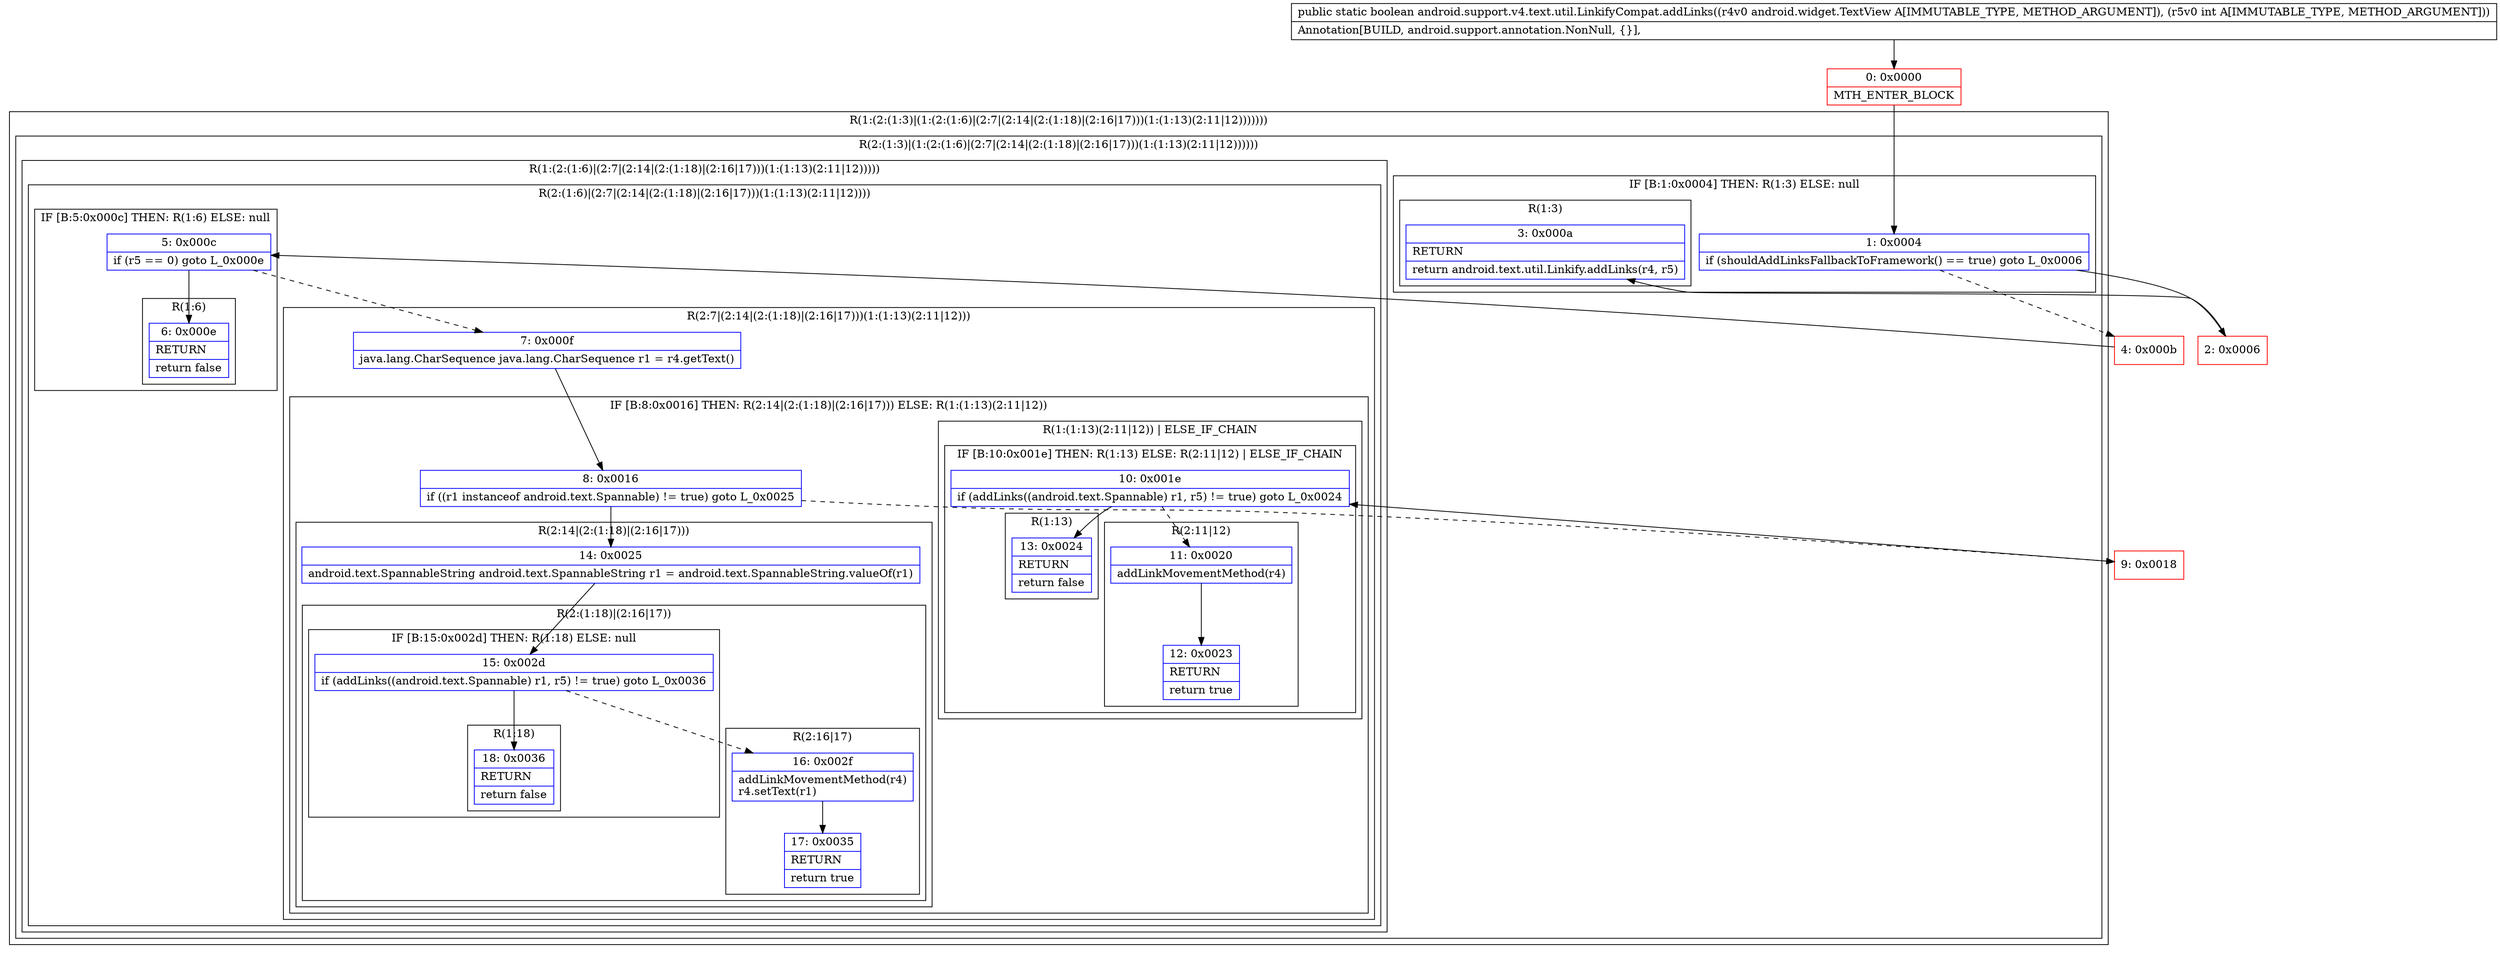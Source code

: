 digraph "CFG forandroid.support.v4.text.util.LinkifyCompat.addLinks(Landroid\/widget\/TextView;I)Z" {
subgraph cluster_Region_2063596672 {
label = "R(1:(2:(1:3)|(1:(2:(1:6)|(2:7|(2:14|(2:(1:18)|(2:16|17)))(1:(1:13)(2:11|12)))))))";
node [shape=record,color=blue];
subgraph cluster_Region_205402680 {
label = "R(2:(1:3)|(1:(2:(1:6)|(2:7|(2:14|(2:(1:18)|(2:16|17)))(1:(1:13)(2:11|12))))))";
node [shape=record,color=blue];
subgraph cluster_IfRegion_1802896645 {
label = "IF [B:1:0x0004] THEN: R(1:3) ELSE: null";
node [shape=record,color=blue];
Node_1 [shape=record,label="{1\:\ 0x0004|if (shouldAddLinksFallbackToFramework() == true) goto L_0x0006\l}"];
subgraph cluster_Region_1744706399 {
label = "R(1:3)";
node [shape=record,color=blue];
Node_3 [shape=record,label="{3\:\ 0x000a|RETURN\l|return android.text.util.Linkify.addLinks(r4, r5)\l}"];
}
}
subgraph cluster_Region_1650516188 {
label = "R(1:(2:(1:6)|(2:7|(2:14|(2:(1:18)|(2:16|17)))(1:(1:13)(2:11|12)))))";
node [shape=record,color=blue];
subgraph cluster_Region_523415898 {
label = "R(2:(1:6)|(2:7|(2:14|(2:(1:18)|(2:16|17)))(1:(1:13)(2:11|12))))";
node [shape=record,color=blue];
subgraph cluster_IfRegion_1152897428 {
label = "IF [B:5:0x000c] THEN: R(1:6) ELSE: null";
node [shape=record,color=blue];
Node_5 [shape=record,label="{5\:\ 0x000c|if (r5 == 0) goto L_0x000e\l}"];
subgraph cluster_Region_1401167550 {
label = "R(1:6)";
node [shape=record,color=blue];
Node_6 [shape=record,label="{6\:\ 0x000e|RETURN\l|return false\l}"];
}
}
subgraph cluster_Region_2004499948 {
label = "R(2:7|(2:14|(2:(1:18)|(2:16|17)))(1:(1:13)(2:11|12)))";
node [shape=record,color=blue];
Node_7 [shape=record,label="{7\:\ 0x000f|java.lang.CharSequence java.lang.CharSequence r1 = r4.getText()\l}"];
subgraph cluster_IfRegion_595497067 {
label = "IF [B:8:0x0016] THEN: R(2:14|(2:(1:18)|(2:16|17))) ELSE: R(1:(1:13)(2:11|12))";
node [shape=record,color=blue];
Node_8 [shape=record,label="{8\:\ 0x0016|if ((r1 instanceof android.text.Spannable) != true) goto L_0x0025\l}"];
subgraph cluster_Region_811493873 {
label = "R(2:14|(2:(1:18)|(2:16|17)))";
node [shape=record,color=blue];
Node_14 [shape=record,label="{14\:\ 0x0025|android.text.SpannableString android.text.SpannableString r1 = android.text.SpannableString.valueOf(r1)\l}"];
subgraph cluster_Region_914846226 {
label = "R(2:(1:18)|(2:16|17))";
node [shape=record,color=blue];
subgraph cluster_IfRegion_670259069 {
label = "IF [B:15:0x002d] THEN: R(1:18) ELSE: null";
node [shape=record,color=blue];
Node_15 [shape=record,label="{15\:\ 0x002d|if (addLinks((android.text.Spannable) r1, r5) != true) goto L_0x0036\l}"];
subgraph cluster_Region_1010150905 {
label = "R(1:18)";
node [shape=record,color=blue];
Node_18 [shape=record,label="{18\:\ 0x0036|RETURN\l|return false\l}"];
}
}
subgraph cluster_Region_1884907040 {
label = "R(2:16|17)";
node [shape=record,color=blue];
Node_16 [shape=record,label="{16\:\ 0x002f|addLinkMovementMethod(r4)\lr4.setText(r1)\l}"];
Node_17 [shape=record,label="{17\:\ 0x0035|RETURN\l|return true\l}"];
}
}
}
subgraph cluster_Region_1190453402 {
label = "R(1:(1:13)(2:11|12)) | ELSE_IF_CHAIN\l";
node [shape=record,color=blue];
subgraph cluster_IfRegion_21012452 {
label = "IF [B:10:0x001e] THEN: R(1:13) ELSE: R(2:11|12) | ELSE_IF_CHAIN\l";
node [shape=record,color=blue];
Node_10 [shape=record,label="{10\:\ 0x001e|if (addLinks((android.text.Spannable) r1, r5) != true) goto L_0x0024\l}"];
subgraph cluster_Region_905340692 {
label = "R(1:13)";
node [shape=record,color=blue];
Node_13 [shape=record,label="{13\:\ 0x0024|RETURN\l|return false\l}"];
}
subgraph cluster_Region_955024474 {
label = "R(2:11|12)";
node [shape=record,color=blue];
Node_11 [shape=record,label="{11\:\ 0x0020|addLinkMovementMethod(r4)\l}"];
Node_12 [shape=record,label="{12\:\ 0x0023|RETURN\l|return true\l}"];
}
}
}
}
}
}
}
}
}
Node_0 [shape=record,color=red,label="{0\:\ 0x0000|MTH_ENTER_BLOCK\l}"];
Node_2 [shape=record,color=red,label="{2\:\ 0x0006}"];
Node_4 [shape=record,color=red,label="{4\:\ 0x000b}"];
Node_9 [shape=record,color=red,label="{9\:\ 0x0018}"];
MethodNode[shape=record,label="{public static boolean android.support.v4.text.util.LinkifyCompat.addLinks((r4v0 android.widget.TextView A[IMMUTABLE_TYPE, METHOD_ARGUMENT]), (r5v0 int A[IMMUTABLE_TYPE, METHOD_ARGUMENT]))  | Annotation[BUILD, android.support.annotation.NonNull, \{\}], \l}"];
MethodNode -> Node_0;
Node_1 -> Node_2;
Node_1 -> Node_4[style=dashed];
Node_5 -> Node_6;
Node_5 -> Node_7[style=dashed];
Node_7 -> Node_8;
Node_8 -> Node_9[style=dashed];
Node_8 -> Node_14;
Node_14 -> Node_15;
Node_15 -> Node_16[style=dashed];
Node_15 -> Node_18;
Node_16 -> Node_17;
Node_10 -> Node_11[style=dashed];
Node_10 -> Node_13;
Node_11 -> Node_12;
Node_0 -> Node_1;
Node_2 -> Node_3;
Node_4 -> Node_5;
Node_9 -> Node_10;
}

